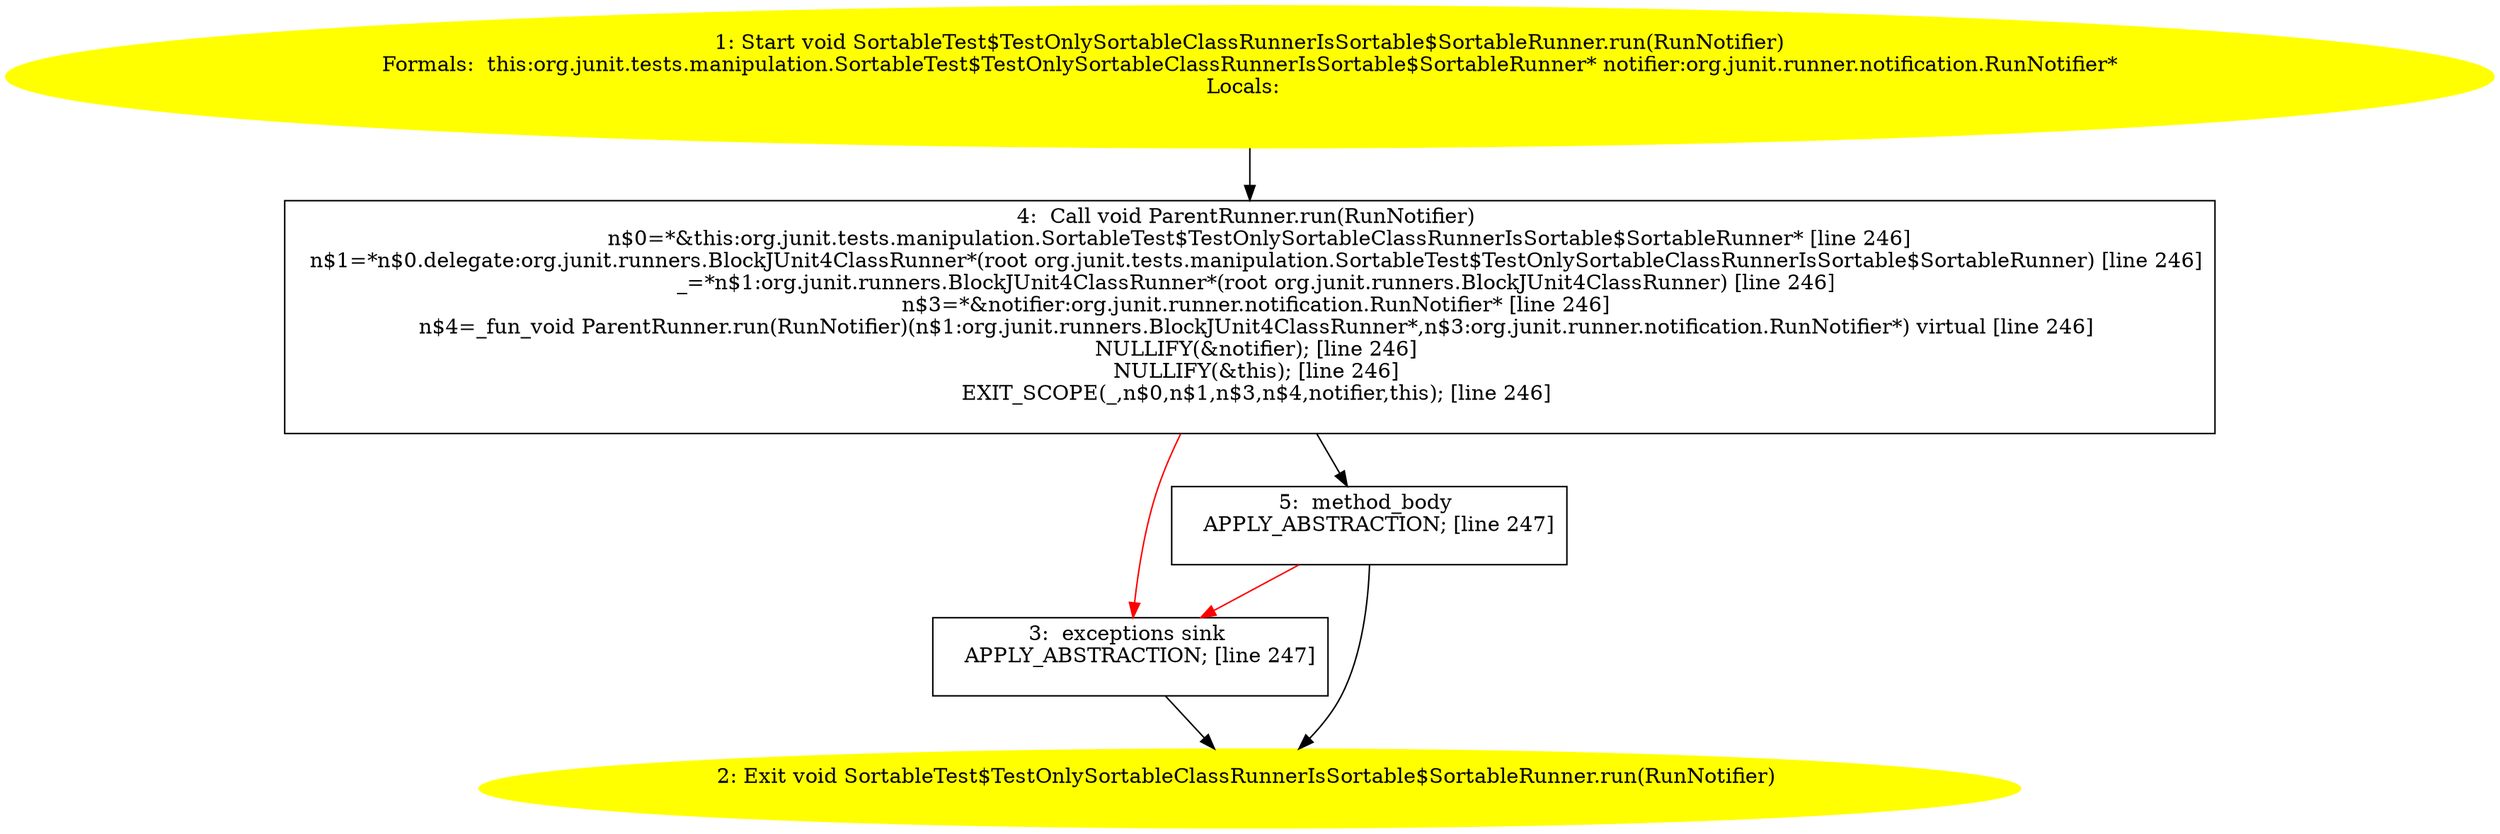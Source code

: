 /* @generated */
digraph cfg {
"org.junit.tests.manipulation.SortableTest$TestOnlySortableClassRunnerIsSortable$SortableRunner.run(o.b63caf759e56d5ecea01cfb7cb875905_1" [label="1: Start void SortableTest$TestOnlySortableClassRunnerIsSortable$SortableRunner.run(RunNotifier)\nFormals:  this:org.junit.tests.manipulation.SortableTest$TestOnlySortableClassRunnerIsSortable$SortableRunner* notifier:org.junit.runner.notification.RunNotifier*\nLocals:  \n  " color=yellow style=filled]
	

	 "org.junit.tests.manipulation.SortableTest$TestOnlySortableClassRunnerIsSortable$SortableRunner.run(o.b63caf759e56d5ecea01cfb7cb875905_1" -> "org.junit.tests.manipulation.SortableTest$TestOnlySortableClassRunnerIsSortable$SortableRunner.run(o.b63caf759e56d5ecea01cfb7cb875905_4" ;
"org.junit.tests.manipulation.SortableTest$TestOnlySortableClassRunnerIsSortable$SortableRunner.run(o.b63caf759e56d5ecea01cfb7cb875905_2" [label="2: Exit void SortableTest$TestOnlySortableClassRunnerIsSortable$SortableRunner.run(RunNotifier) \n  " color=yellow style=filled]
	

"org.junit.tests.manipulation.SortableTest$TestOnlySortableClassRunnerIsSortable$SortableRunner.run(o.b63caf759e56d5ecea01cfb7cb875905_3" [label="3:  exceptions sink \n   APPLY_ABSTRACTION; [line 247]\n " shape="box"]
	

	 "org.junit.tests.manipulation.SortableTest$TestOnlySortableClassRunnerIsSortable$SortableRunner.run(o.b63caf759e56d5ecea01cfb7cb875905_3" -> "org.junit.tests.manipulation.SortableTest$TestOnlySortableClassRunnerIsSortable$SortableRunner.run(o.b63caf759e56d5ecea01cfb7cb875905_2" ;
"org.junit.tests.manipulation.SortableTest$TestOnlySortableClassRunnerIsSortable$SortableRunner.run(o.b63caf759e56d5ecea01cfb7cb875905_4" [label="4:  Call void ParentRunner.run(RunNotifier) \n   n$0=*&this:org.junit.tests.manipulation.SortableTest$TestOnlySortableClassRunnerIsSortable$SortableRunner* [line 246]\n  n$1=*n$0.delegate:org.junit.runners.BlockJUnit4ClassRunner*(root org.junit.tests.manipulation.SortableTest$TestOnlySortableClassRunnerIsSortable$SortableRunner) [line 246]\n  _=*n$1:org.junit.runners.BlockJUnit4ClassRunner*(root org.junit.runners.BlockJUnit4ClassRunner) [line 246]\n  n$3=*&notifier:org.junit.runner.notification.RunNotifier* [line 246]\n  n$4=_fun_void ParentRunner.run(RunNotifier)(n$1:org.junit.runners.BlockJUnit4ClassRunner*,n$3:org.junit.runner.notification.RunNotifier*) virtual [line 246]\n  NULLIFY(&notifier); [line 246]\n  NULLIFY(&this); [line 246]\n  EXIT_SCOPE(_,n$0,n$1,n$3,n$4,notifier,this); [line 246]\n " shape="box"]
	

	 "org.junit.tests.manipulation.SortableTest$TestOnlySortableClassRunnerIsSortable$SortableRunner.run(o.b63caf759e56d5ecea01cfb7cb875905_4" -> "org.junit.tests.manipulation.SortableTest$TestOnlySortableClassRunnerIsSortable$SortableRunner.run(o.b63caf759e56d5ecea01cfb7cb875905_5" ;
	 "org.junit.tests.manipulation.SortableTest$TestOnlySortableClassRunnerIsSortable$SortableRunner.run(o.b63caf759e56d5ecea01cfb7cb875905_4" -> "org.junit.tests.manipulation.SortableTest$TestOnlySortableClassRunnerIsSortable$SortableRunner.run(o.b63caf759e56d5ecea01cfb7cb875905_3" [color="red" ];
"org.junit.tests.manipulation.SortableTest$TestOnlySortableClassRunnerIsSortable$SortableRunner.run(o.b63caf759e56d5ecea01cfb7cb875905_5" [label="5:  method_body \n   APPLY_ABSTRACTION; [line 247]\n " shape="box"]
	

	 "org.junit.tests.manipulation.SortableTest$TestOnlySortableClassRunnerIsSortable$SortableRunner.run(o.b63caf759e56d5ecea01cfb7cb875905_5" -> "org.junit.tests.manipulation.SortableTest$TestOnlySortableClassRunnerIsSortable$SortableRunner.run(o.b63caf759e56d5ecea01cfb7cb875905_2" ;
	 "org.junit.tests.manipulation.SortableTest$TestOnlySortableClassRunnerIsSortable$SortableRunner.run(o.b63caf759e56d5ecea01cfb7cb875905_5" -> "org.junit.tests.manipulation.SortableTest$TestOnlySortableClassRunnerIsSortable$SortableRunner.run(o.b63caf759e56d5ecea01cfb7cb875905_3" [color="red" ];
}
